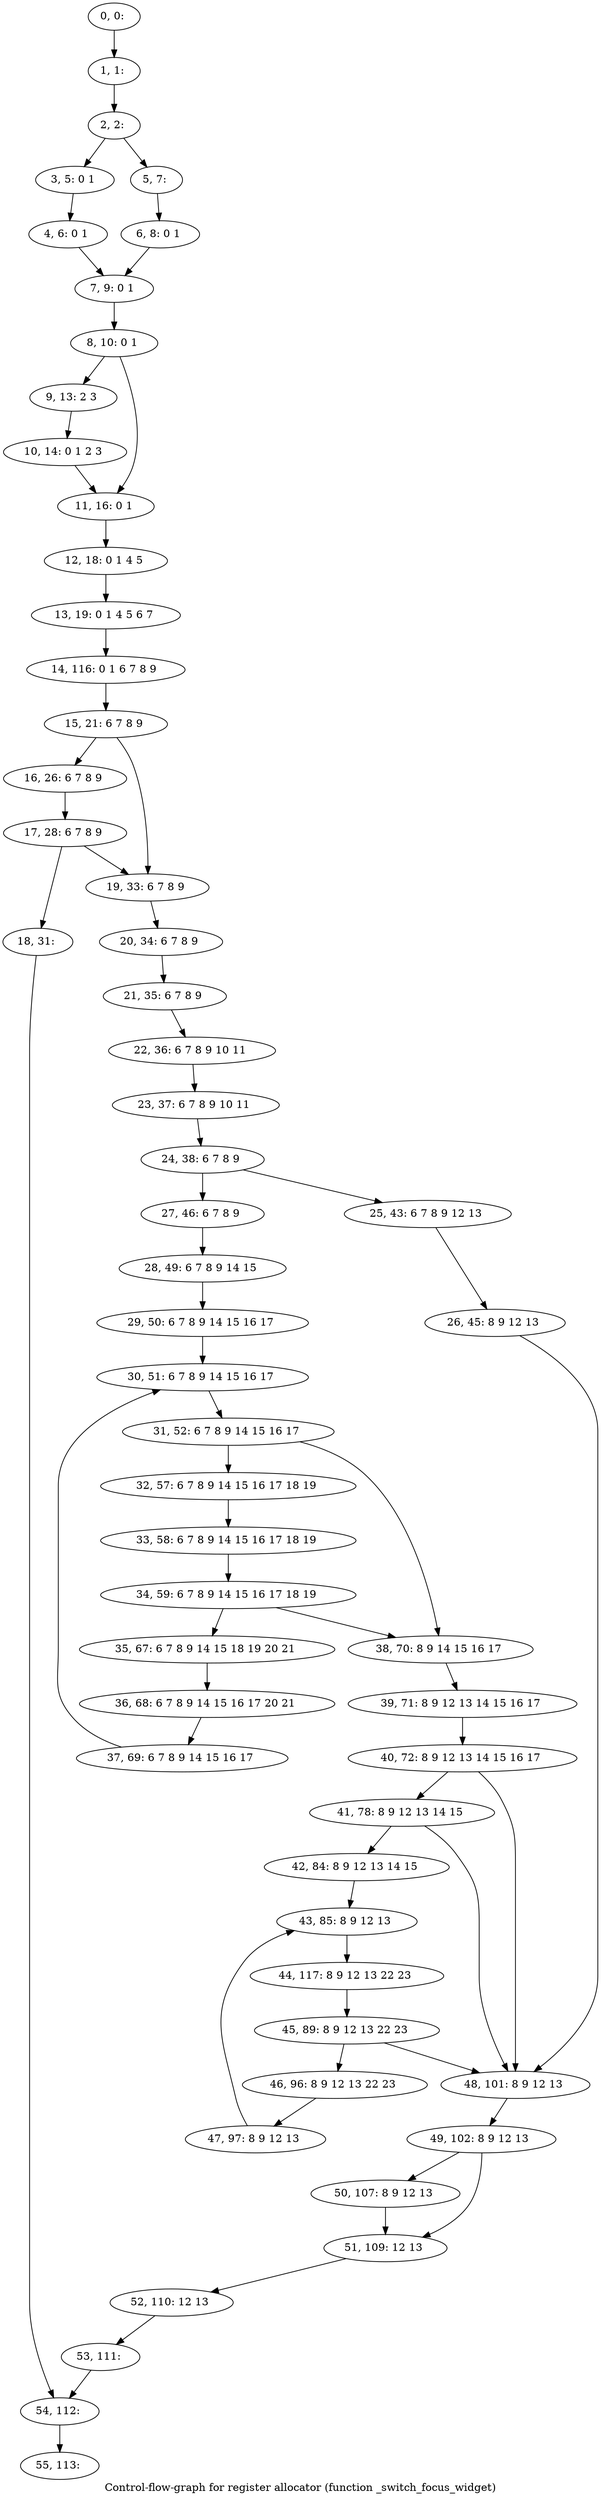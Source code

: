 digraph G {
graph [label="Control-flow-graph for register allocator (function _switch_focus_widget)"]
0[label="0, 0: "];
1[label="1, 1: "];
2[label="2, 2: "];
3[label="3, 5: 0 1 "];
4[label="4, 6: 0 1 "];
5[label="5, 7: "];
6[label="6, 8: 0 1 "];
7[label="7, 9: 0 1 "];
8[label="8, 10: 0 1 "];
9[label="9, 13: 2 3 "];
10[label="10, 14: 0 1 2 3 "];
11[label="11, 16: 0 1 "];
12[label="12, 18: 0 1 4 5 "];
13[label="13, 19: 0 1 4 5 6 7 "];
14[label="14, 116: 0 1 6 7 8 9 "];
15[label="15, 21: 6 7 8 9 "];
16[label="16, 26: 6 7 8 9 "];
17[label="17, 28: 6 7 8 9 "];
18[label="18, 31: "];
19[label="19, 33: 6 7 8 9 "];
20[label="20, 34: 6 7 8 9 "];
21[label="21, 35: 6 7 8 9 "];
22[label="22, 36: 6 7 8 9 10 11 "];
23[label="23, 37: 6 7 8 9 10 11 "];
24[label="24, 38: 6 7 8 9 "];
25[label="25, 43: 6 7 8 9 12 13 "];
26[label="26, 45: 8 9 12 13 "];
27[label="27, 46: 6 7 8 9 "];
28[label="28, 49: 6 7 8 9 14 15 "];
29[label="29, 50: 6 7 8 9 14 15 16 17 "];
30[label="30, 51: 6 7 8 9 14 15 16 17 "];
31[label="31, 52: 6 7 8 9 14 15 16 17 "];
32[label="32, 57: 6 7 8 9 14 15 16 17 18 19 "];
33[label="33, 58: 6 7 8 9 14 15 16 17 18 19 "];
34[label="34, 59: 6 7 8 9 14 15 16 17 18 19 "];
35[label="35, 67: 6 7 8 9 14 15 18 19 20 21 "];
36[label="36, 68: 6 7 8 9 14 15 16 17 20 21 "];
37[label="37, 69: 6 7 8 9 14 15 16 17 "];
38[label="38, 70: 8 9 14 15 16 17 "];
39[label="39, 71: 8 9 12 13 14 15 16 17 "];
40[label="40, 72: 8 9 12 13 14 15 16 17 "];
41[label="41, 78: 8 9 12 13 14 15 "];
42[label="42, 84: 8 9 12 13 14 15 "];
43[label="43, 85: 8 9 12 13 "];
44[label="44, 117: 8 9 12 13 22 23 "];
45[label="45, 89: 8 9 12 13 22 23 "];
46[label="46, 96: 8 9 12 13 22 23 "];
47[label="47, 97: 8 9 12 13 "];
48[label="48, 101: 8 9 12 13 "];
49[label="49, 102: 8 9 12 13 "];
50[label="50, 107: 8 9 12 13 "];
51[label="51, 109: 12 13 "];
52[label="52, 110: 12 13 "];
53[label="53, 111: "];
54[label="54, 112: "];
55[label="55, 113: "];
0->1 ;
1->2 ;
2->3 ;
2->5 ;
3->4 ;
4->7 ;
5->6 ;
6->7 ;
7->8 ;
8->9 ;
8->11 ;
9->10 ;
10->11 ;
11->12 ;
12->13 ;
13->14 ;
14->15 ;
15->16 ;
15->19 ;
16->17 ;
17->18 ;
17->19 ;
18->54 ;
19->20 ;
20->21 ;
21->22 ;
22->23 ;
23->24 ;
24->25 ;
24->27 ;
25->26 ;
26->48 ;
27->28 ;
28->29 ;
29->30 ;
30->31 ;
31->32 ;
31->38 ;
32->33 ;
33->34 ;
34->35 ;
34->38 ;
35->36 ;
36->37 ;
37->30 ;
38->39 ;
39->40 ;
40->41 ;
40->48 ;
41->42 ;
41->48 ;
42->43 ;
43->44 ;
44->45 ;
45->46 ;
45->48 ;
46->47 ;
47->43 ;
48->49 ;
49->50 ;
49->51 ;
50->51 ;
51->52 ;
52->53 ;
53->54 ;
54->55 ;
}
